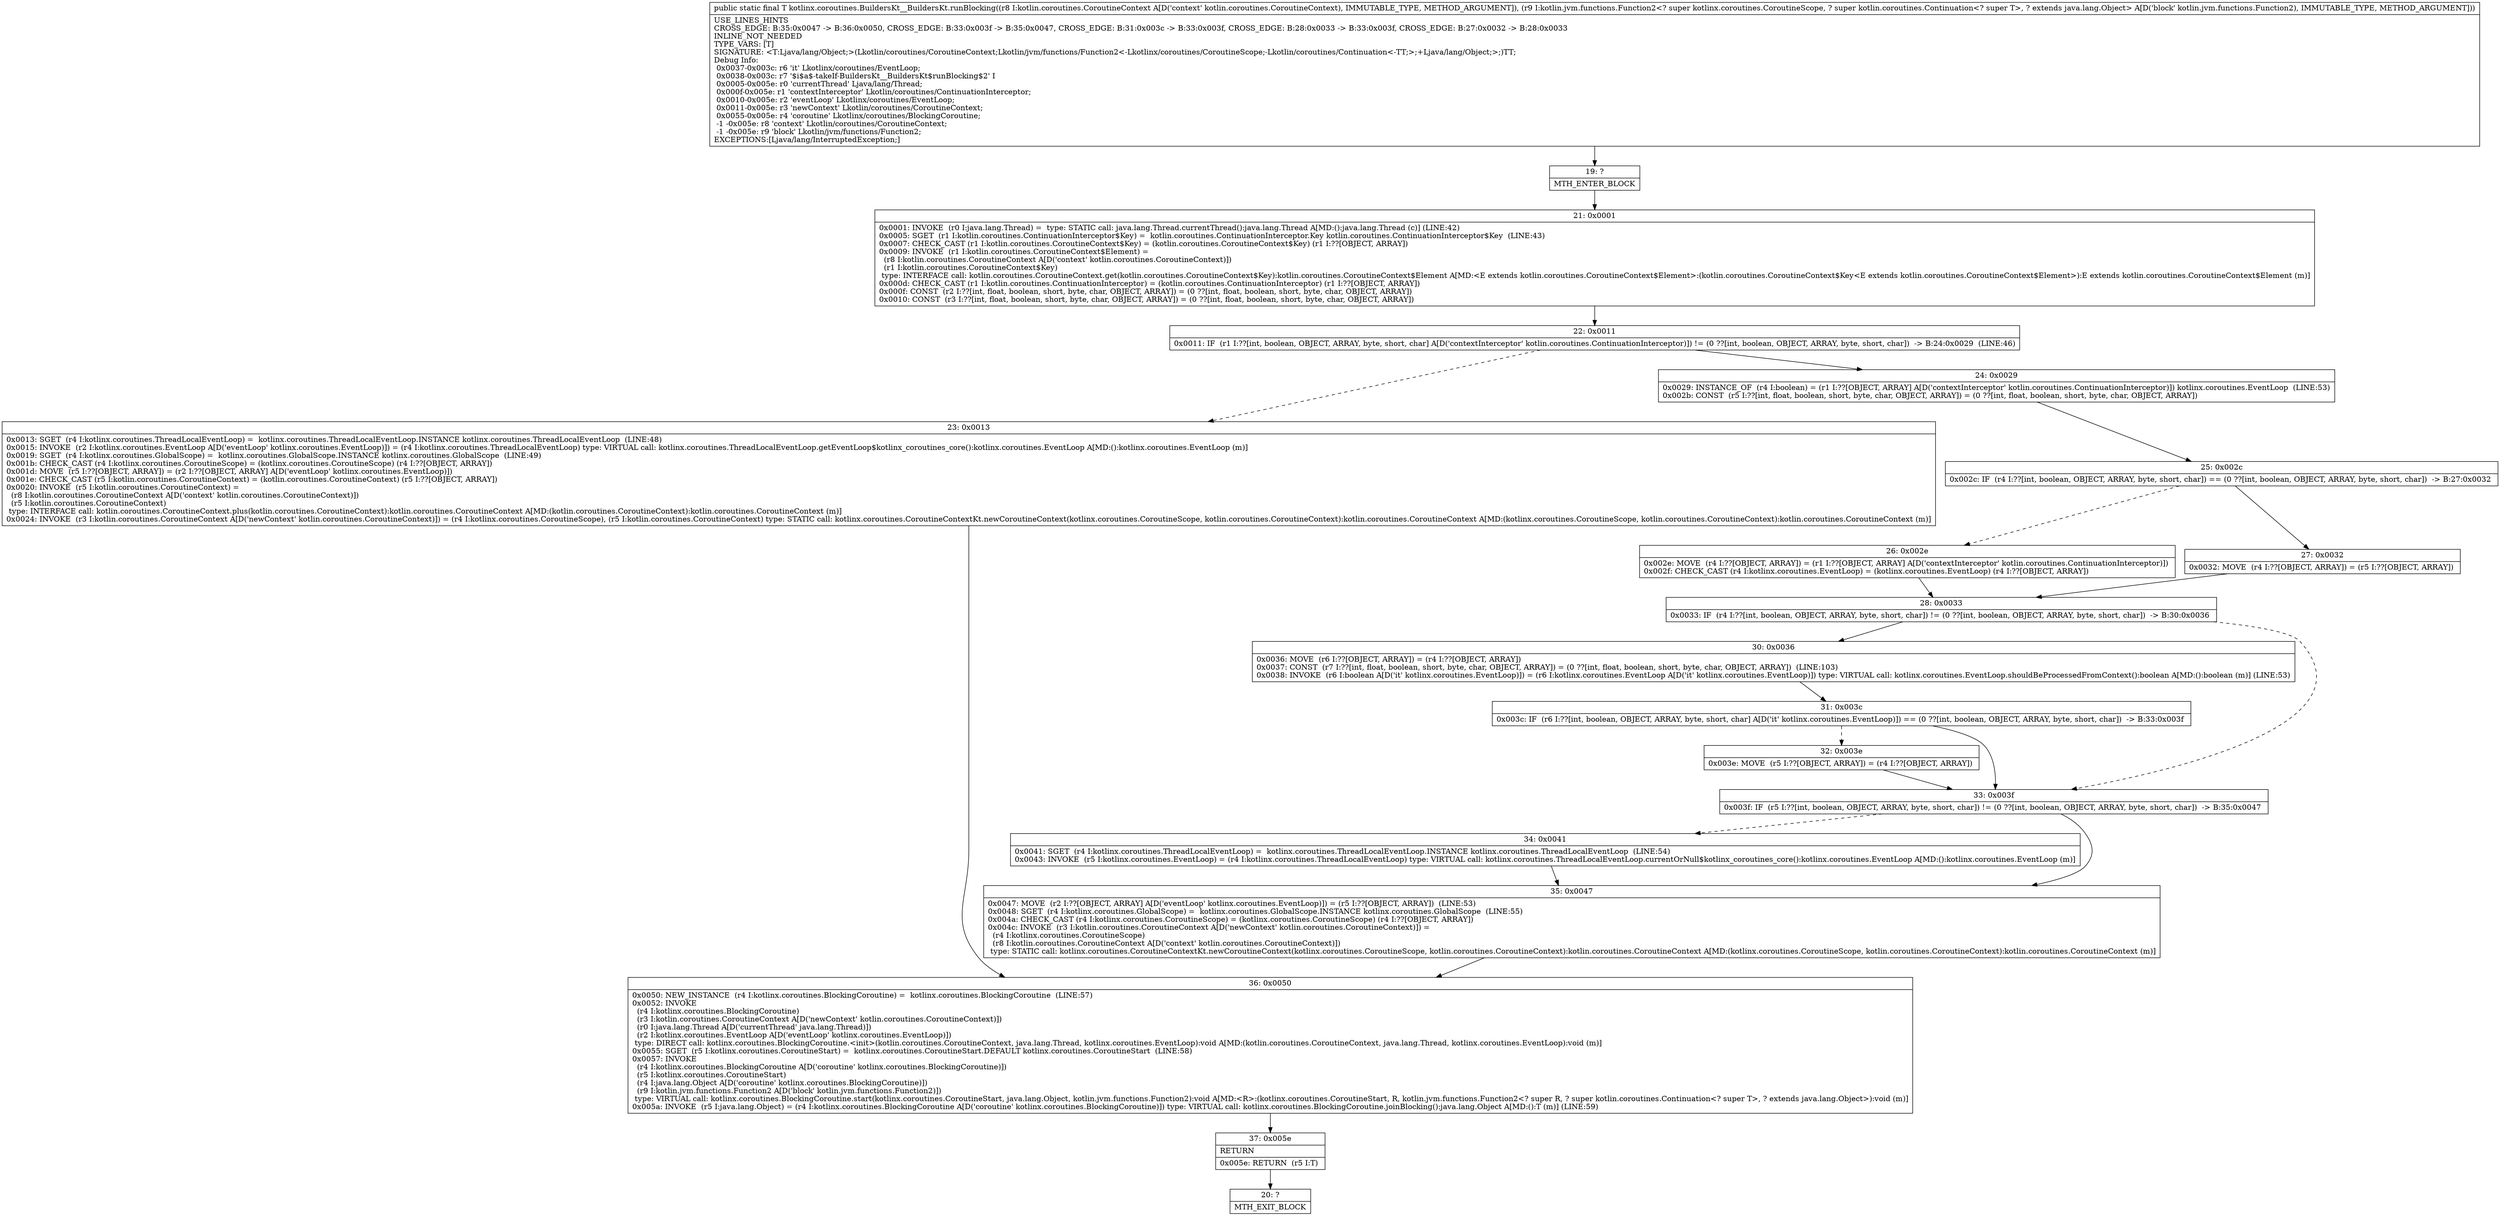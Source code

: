 digraph "CFG forkotlinx.coroutines.BuildersKt__BuildersKt.runBlocking(Lkotlin\/coroutines\/CoroutineContext;Lkotlin\/jvm\/functions\/Function2;)Ljava\/lang\/Object;" {
Node_19 [shape=record,label="{19\:\ ?|MTH_ENTER_BLOCK\l}"];
Node_21 [shape=record,label="{21\:\ 0x0001|0x0001: INVOKE  (r0 I:java.lang.Thread) =  type: STATIC call: java.lang.Thread.currentThread():java.lang.Thread A[MD:():java.lang.Thread (c)] (LINE:42)\l0x0005: SGET  (r1 I:kotlin.coroutines.ContinuationInterceptor$Key) =  kotlin.coroutines.ContinuationInterceptor.Key kotlin.coroutines.ContinuationInterceptor$Key  (LINE:43)\l0x0007: CHECK_CAST (r1 I:kotlin.coroutines.CoroutineContext$Key) = (kotlin.coroutines.CoroutineContext$Key) (r1 I:??[OBJECT, ARRAY]) \l0x0009: INVOKE  (r1 I:kotlin.coroutines.CoroutineContext$Element) = \l  (r8 I:kotlin.coroutines.CoroutineContext A[D('context' kotlin.coroutines.CoroutineContext)])\l  (r1 I:kotlin.coroutines.CoroutineContext$Key)\l type: INTERFACE call: kotlin.coroutines.CoroutineContext.get(kotlin.coroutines.CoroutineContext$Key):kotlin.coroutines.CoroutineContext$Element A[MD:\<E extends kotlin.coroutines.CoroutineContext$Element\>:(kotlin.coroutines.CoroutineContext$Key\<E extends kotlin.coroutines.CoroutineContext$Element\>):E extends kotlin.coroutines.CoroutineContext$Element (m)]\l0x000d: CHECK_CAST (r1 I:kotlin.coroutines.ContinuationInterceptor) = (kotlin.coroutines.ContinuationInterceptor) (r1 I:??[OBJECT, ARRAY]) \l0x000f: CONST  (r2 I:??[int, float, boolean, short, byte, char, OBJECT, ARRAY]) = (0 ??[int, float, boolean, short, byte, char, OBJECT, ARRAY]) \l0x0010: CONST  (r3 I:??[int, float, boolean, short, byte, char, OBJECT, ARRAY]) = (0 ??[int, float, boolean, short, byte, char, OBJECT, ARRAY]) \l}"];
Node_22 [shape=record,label="{22\:\ 0x0011|0x0011: IF  (r1 I:??[int, boolean, OBJECT, ARRAY, byte, short, char] A[D('contextInterceptor' kotlin.coroutines.ContinuationInterceptor)]) != (0 ??[int, boolean, OBJECT, ARRAY, byte, short, char])  \-\> B:24:0x0029  (LINE:46)\l}"];
Node_23 [shape=record,label="{23\:\ 0x0013|0x0013: SGET  (r4 I:kotlinx.coroutines.ThreadLocalEventLoop) =  kotlinx.coroutines.ThreadLocalEventLoop.INSTANCE kotlinx.coroutines.ThreadLocalEventLoop  (LINE:48)\l0x0015: INVOKE  (r2 I:kotlinx.coroutines.EventLoop A[D('eventLoop' kotlinx.coroutines.EventLoop)]) = (r4 I:kotlinx.coroutines.ThreadLocalEventLoop) type: VIRTUAL call: kotlinx.coroutines.ThreadLocalEventLoop.getEventLoop$kotlinx_coroutines_core():kotlinx.coroutines.EventLoop A[MD:():kotlinx.coroutines.EventLoop (m)]\l0x0019: SGET  (r4 I:kotlinx.coroutines.GlobalScope) =  kotlinx.coroutines.GlobalScope.INSTANCE kotlinx.coroutines.GlobalScope  (LINE:49)\l0x001b: CHECK_CAST (r4 I:kotlinx.coroutines.CoroutineScope) = (kotlinx.coroutines.CoroutineScope) (r4 I:??[OBJECT, ARRAY]) \l0x001d: MOVE  (r5 I:??[OBJECT, ARRAY]) = (r2 I:??[OBJECT, ARRAY] A[D('eventLoop' kotlinx.coroutines.EventLoop)]) \l0x001e: CHECK_CAST (r5 I:kotlin.coroutines.CoroutineContext) = (kotlin.coroutines.CoroutineContext) (r5 I:??[OBJECT, ARRAY]) \l0x0020: INVOKE  (r5 I:kotlin.coroutines.CoroutineContext) = \l  (r8 I:kotlin.coroutines.CoroutineContext A[D('context' kotlin.coroutines.CoroutineContext)])\l  (r5 I:kotlin.coroutines.CoroutineContext)\l type: INTERFACE call: kotlin.coroutines.CoroutineContext.plus(kotlin.coroutines.CoroutineContext):kotlin.coroutines.CoroutineContext A[MD:(kotlin.coroutines.CoroutineContext):kotlin.coroutines.CoroutineContext (m)]\l0x0024: INVOKE  (r3 I:kotlin.coroutines.CoroutineContext A[D('newContext' kotlin.coroutines.CoroutineContext)]) = (r4 I:kotlinx.coroutines.CoroutineScope), (r5 I:kotlin.coroutines.CoroutineContext) type: STATIC call: kotlinx.coroutines.CoroutineContextKt.newCoroutineContext(kotlinx.coroutines.CoroutineScope, kotlin.coroutines.CoroutineContext):kotlin.coroutines.CoroutineContext A[MD:(kotlinx.coroutines.CoroutineScope, kotlin.coroutines.CoroutineContext):kotlin.coroutines.CoroutineContext (m)]\l}"];
Node_36 [shape=record,label="{36\:\ 0x0050|0x0050: NEW_INSTANCE  (r4 I:kotlinx.coroutines.BlockingCoroutine) =  kotlinx.coroutines.BlockingCoroutine  (LINE:57)\l0x0052: INVOKE  \l  (r4 I:kotlinx.coroutines.BlockingCoroutine)\l  (r3 I:kotlin.coroutines.CoroutineContext A[D('newContext' kotlin.coroutines.CoroutineContext)])\l  (r0 I:java.lang.Thread A[D('currentThread' java.lang.Thread)])\l  (r2 I:kotlinx.coroutines.EventLoop A[D('eventLoop' kotlinx.coroutines.EventLoop)])\l type: DIRECT call: kotlinx.coroutines.BlockingCoroutine.\<init\>(kotlin.coroutines.CoroutineContext, java.lang.Thread, kotlinx.coroutines.EventLoop):void A[MD:(kotlin.coroutines.CoroutineContext, java.lang.Thread, kotlinx.coroutines.EventLoop):void (m)]\l0x0055: SGET  (r5 I:kotlinx.coroutines.CoroutineStart) =  kotlinx.coroutines.CoroutineStart.DEFAULT kotlinx.coroutines.CoroutineStart  (LINE:58)\l0x0057: INVOKE  \l  (r4 I:kotlinx.coroutines.BlockingCoroutine A[D('coroutine' kotlinx.coroutines.BlockingCoroutine)])\l  (r5 I:kotlinx.coroutines.CoroutineStart)\l  (r4 I:java.lang.Object A[D('coroutine' kotlinx.coroutines.BlockingCoroutine)])\l  (r9 I:kotlin.jvm.functions.Function2 A[D('block' kotlin.jvm.functions.Function2)])\l type: VIRTUAL call: kotlinx.coroutines.BlockingCoroutine.start(kotlinx.coroutines.CoroutineStart, java.lang.Object, kotlin.jvm.functions.Function2):void A[MD:\<R\>:(kotlinx.coroutines.CoroutineStart, R, kotlin.jvm.functions.Function2\<? super R, ? super kotlin.coroutines.Continuation\<? super T\>, ? extends java.lang.Object\>):void (m)]\l0x005a: INVOKE  (r5 I:java.lang.Object) = (r4 I:kotlinx.coroutines.BlockingCoroutine A[D('coroutine' kotlinx.coroutines.BlockingCoroutine)]) type: VIRTUAL call: kotlinx.coroutines.BlockingCoroutine.joinBlocking():java.lang.Object A[MD:():T (m)] (LINE:59)\l}"];
Node_37 [shape=record,label="{37\:\ 0x005e|RETURN\l|0x005e: RETURN  (r5 I:T) \l}"];
Node_20 [shape=record,label="{20\:\ ?|MTH_EXIT_BLOCK\l}"];
Node_24 [shape=record,label="{24\:\ 0x0029|0x0029: INSTANCE_OF  (r4 I:boolean) = (r1 I:??[OBJECT, ARRAY] A[D('contextInterceptor' kotlin.coroutines.ContinuationInterceptor)]) kotlinx.coroutines.EventLoop  (LINE:53)\l0x002b: CONST  (r5 I:??[int, float, boolean, short, byte, char, OBJECT, ARRAY]) = (0 ??[int, float, boolean, short, byte, char, OBJECT, ARRAY]) \l}"];
Node_25 [shape=record,label="{25\:\ 0x002c|0x002c: IF  (r4 I:??[int, boolean, OBJECT, ARRAY, byte, short, char]) == (0 ??[int, boolean, OBJECT, ARRAY, byte, short, char])  \-\> B:27:0x0032 \l}"];
Node_26 [shape=record,label="{26\:\ 0x002e|0x002e: MOVE  (r4 I:??[OBJECT, ARRAY]) = (r1 I:??[OBJECT, ARRAY] A[D('contextInterceptor' kotlin.coroutines.ContinuationInterceptor)]) \l0x002f: CHECK_CAST (r4 I:kotlinx.coroutines.EventLoop) = (kotlinx.coroutines.EventLoop) (r4 I:??[OBJECT, ARRAY]) \l}"];
Node_28 [shape=record,label="{28\:\ 0x0033|0x0033: IF  (r4 I:??[int, boolean, OBJECT, ARRAY, byte, short, char]) != (0 ??[int, boolean, OBJECT, ARRAY, byte, short, char])  \-\> B:30:0x0036 \l}"];
Node_30 [shape=record,label="{30\:\ 0x0036|0x0036: MOVE  (r6 I:??[OBJECT, ARRAY]) = (r4 I:??[OBJECT, ARRAY]) \l0x0037: CONST  (r7 I:??[int, float, boolean, short, byte, char, OBJECT, ARRAY]) = (0 ??[int, float, boolean, short, byte, char, OBJECT, ARRAY])  (LINE:103)\l0x0038: INVOKE  (r6 I:boolean A[D('it' kotlinx.coroutines.EventLoop)]) = (r6 I:kotlinx.coroutines.EventLoop A[D('it' kotlinx.coroutines.EventLoop)]) type: VIRTUAL call: kotlinx.coroutines.EventLoop.shouldBeProcessedFromContext():boolean A[MD:():boolean (m)] (LINE:53)\l}"];
Node_31 [shape=record,label="{31\:\ 0x003c|0x003c: IF  (r6 I:??[int, boolean, OBJECT, ARRAY, byte, short, char] A[D('it' kotlinx.coroutines.EventLoop)]) == (0 ??[int, boolean, OBJECT, ARRAY, byte, short, char])  \-\> B:33:0x003f \l}"];
Node_32 [shape=record,label="{32\:\ 0x003e|0x003e: MOVE  (r5 I:??[OBJECT, ARRAY]) = (r4 I:??[OBJECT, ARRAY]) \l}"];
Node_33 [shape=record,label="{33\:\ 0x003f|0x003f: IF  (r5 I:??[int, boolean, OBJECT, ARRAY, byte, short, char]) != (0 ??[int, boolean, OBJECT, ARRAY, byte, short, char])  \-\> B:35:0x0047 \l}"];
Node_34 [shape=record,label="{34\:\ 0x0041|0x0041: SGET  (r4 I:kotlinx.coroutines.ThreadLocalEventLoop) =  kotlinx.coroutines.ThreadLocalEventLoop.INSTANCE kotlinx.coroutines.ThreadLocalEventLoop  (LINE:54)\l0x0043: INVOKE  (r5 I:kotlinx.coroutines.EventLoop) = (r4 I:kotlinx.coroutines.ThreadLocalEventLoop) type: VIRTUAL call: kotlinx.coroutines.ThreadLocalEventLoop.currentOrNull$kotlinx_coroutines_core():kotlinx.coroutines.EventLoop A[MD:():kotlinx.coroutines.EventLoop (m)]\l}"];
Node_35 [shape=record,label="{35\:\ 0x0047|0x0047: MOVE  (r2 I:??[OBJECT, ARRAY] A[D('eventLoop' kotlinx.coroutines.EventLoop)]) = (r5 I:??[OBJECT, ARRAY])  (LINE:53)\l0x0048: SGET  (r4 I:kotlinx.coroutines.GlobalScope) =  kotlinx.coroutines.GlobalScope.INSTANCE kotlinx.coroutines.GlobalScope  (LINE:55)\l0x004a: CHECK_CAST (r4 I:kotlinx.coroutines.CoroutineScope) = (kotlinx.coroutines.CoroutineScope) (r4 I:??[OBJECT, ARRAY]) \l0x004c: INVOKE  (r3 I:kotlin.coroutines.CoroutineContext A[D('newContext' kotlin.coroutines.CoroutineContext)]) = \l  (r4 I:kotlinx.coroutines.CoroutineScope)\l  (r8 I:kotlin.coroutines.CoroutineContext A[D('context' kotlin.coroutines.CoroutineContext)])\l type: STATIC call: kotlinx.coroutines.CoroutineContextKt.newCoroutineContext(kotlinx.coroutines.CoroutineScope, kotlin.coroutines.CoroutineContext):kotlin.coroutines.CoroutineContext A[MD:(kotlinx.coroutines.CoroutineScope, kotlin.coroutines.CoroutineContext):kotlin.coroutines.CoroutineContext (m)]\l}"];
Node_27 [shape=record,label="{27\:\ 0x0032|0x0032: MOVE  (r4 I:??[OBJECT, ARRAY]) = (r5 I:??[OBJECT, ARRAY]) \l}"];
MethodNode[shape=record,label="{public static final T kotlinx.coroutines.BuildersKt__BuildersKt.runBlocking((r8 I:kotlin.coroutines.CoroutineContext A[D('context' kotlin.coroutines.CoroutineContext), IMMUTABLE_TYPE, METHOD_ARGUMENT]), (r9 I:kotlin.jvm.functions.Function2\<? super kotlinx.coroutines.CoroutineScope, ? super kotlin.coroutines.Continuation\<? super T\>, ? extends java.lang.Object\> A[D('block' kotlin.jvm.functions.Function2), IMMUTABLE_TYPE, METHOD_ARGUMENT]))  | USE_LINES_HINTS\lCROSS_EDGE: B:35:0x0047 \-\> B:36:0x0050, CROSS_EDGE: B:33:0x003f \-\> B:35:0x0047, CROSS_EDGE: B:31:0x003c \-\> B:33:0x003f, CROSS_EDGE: B:28:0x0033 \-\> B:33:0x003f, CROSS_EDGE: B:27:0x0032 \-\> B:28:0x0033\lINLINE_NOT_NEEDED\lTYPE_VARS: [T]\lSIGNATURE: \<T:Ljava\/lang\/Object;\>(Lkotlin\/coroutines\/CoroutineContext;Lkotlin\/jvm\/functions\/Function2\<\-Lkotlinx\/coroutines\/CoroutineScope;\-Lkotlin\/coroutines\/Continuation\<\-TT;\>;+Ljava\/lang\/Object;\>;)TT;\lDebug Info:\l  0x0037\-0x003c: r6 'it' Lkotlinx\/coroutines\/EventLoop;\l  0x0038\-0x003c: r7 '$i$a$\-takeIf\-BuildersKt__BuildersKt$runBlocking$2' I\l  0x0005\-0x005e: r0 'currentThread' Ljava\/lang\/Thread;\l  0x000f\-0x005e: r1 'contextInterceptor' Lkotlin\/coroutines\/ContinuationInterceptor;\l  0x0010\-0x005e: r2 'eventLoop' Lkotlinx\/coroutines\/EventLoop;\l  0x0011\-0x005e: r3 'newContext' Lkotlin\/coroutines\/CoroutineContext;\l  0x0055\-0x005e: r4 'coroutine' Lkotlinx\/coroutines\/BlockingCoroutine;\l  \-1 \-0x005e: r8 'context' Lkotlin\/coroutines\/CoroutineContext;\l  \-1 \-0x005e: r9 'block' Lkotlin\/jvm\/functions\/Function2;\lEXCEPTIONS:[Ljava\/lang\/InterruptedException;]\l}"];
MethodNode -> Node_19;Node_19 -> Node_21;
Node_21 -> Node_22;
Node_22 -> Node_23[style=dashed];
Node_22 -> Node_24;
Node_23 -> Node_36;
Node_36 -> Node_37;
Node_37 -> Node_20;
Node_24 -> Node_25;
Node_25 -> Node_26[style=dashed];
Node_25 -> Node_27;
Node_26 -> Node_28;
Node_28 -> Node_30;
Node_28 -> Node_33[style=dashed];
Node_30 -> Node_31;
Node_31 -> Node_32[style=dashed];
Node_31 -> Node_33;
Node_32 -> Node_33;
Node_33 -> Node_34[style=dashed];
Node_33 -> Node_35;
Node_34 -> Node_35;
Node_35 -> Node_36;
Node_27 -> Node_28;
}

